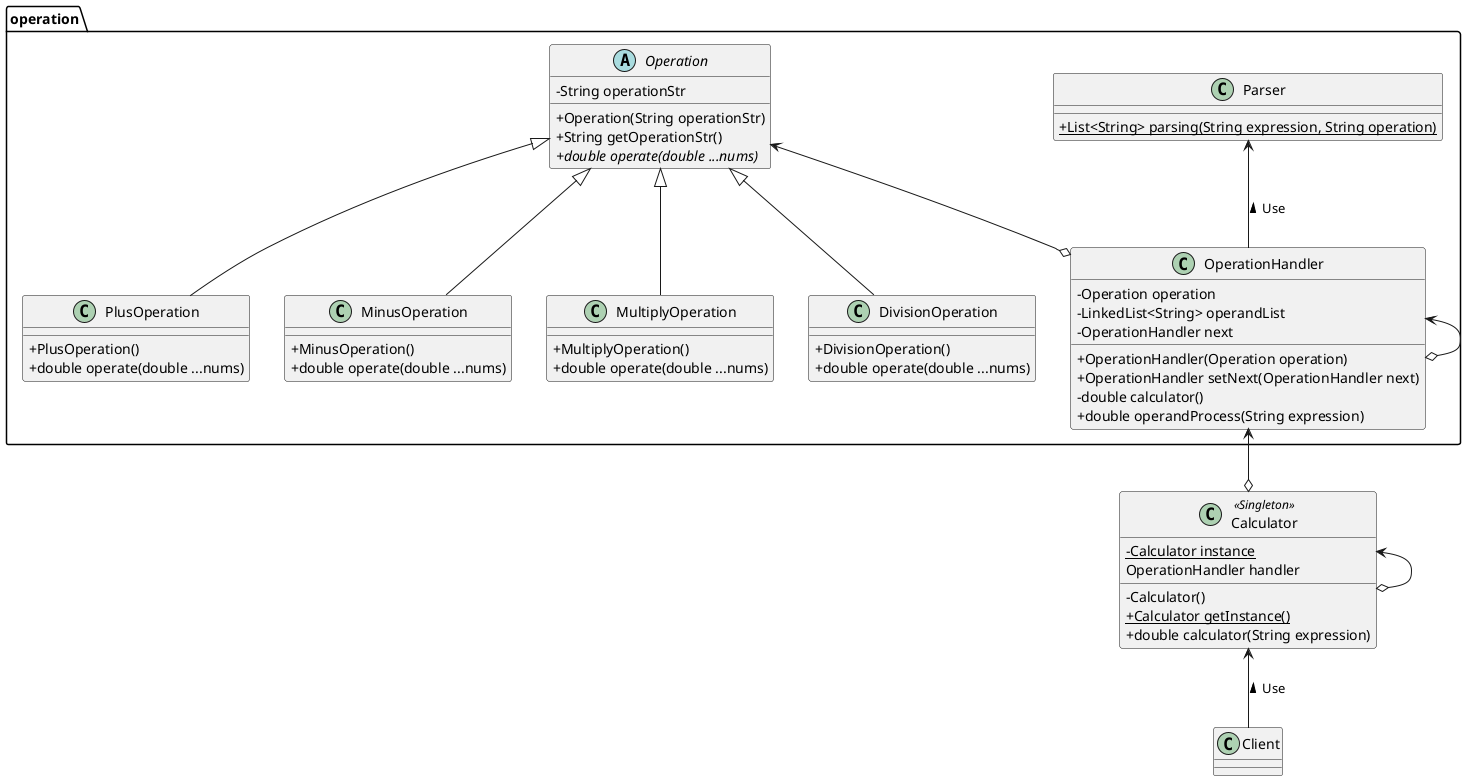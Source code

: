 @startuml
skinparam classAttributeIconSize 0

class Calculator << Singleton >> {
	- {static} Calculator instance
	OperationHandler handler

	-Calculator()
	+{static} Calculator getInstance()
	+ double calculator(String expression)
}


package operation {
class Parser {
	+ {static} List<String> parsing(String expression, String operation)
}

class OperationHandler {
	-Operation operation
	-LinkedList<String> operandList
	-OperationHandler next

	+OperationHandler(Operation operation)
	+OperationHandler setNext(OperationHandler next)
	-double calculator()
	+double operandProcess(String expression)
}


abstract class Operation {
	- String operationStr

	+Operation(String operationStr)
	+String getOperationStr()
	+ {abstract} double operate(double ...nums)
}

class PlusOperation {
	+ PlusOperation()
	+double operate(double ...nums)
}

class MinusOperation {
	+ MinusOperation()
	+double operate(double ...nums)
}

class MultiplyOperation {
	+ MultiplyOperation()
	+double operate(double ...nums)
}

class DivisionOperation {
	+ DivisionOperation()
	+double operate(double ...nums)
}
}


Operation <|-- PlusOperation
Operation <|-- MinusOperation
Operation <|-- MultiplyOperation
Operation <|-- DivisionOperation

Calculator <--o Calculator
Calculator <-- Client : Use <

OperationHandler <--o OperationHandler
OperationHandler <-down-o Calculator
Parser <-down- OperationHandler : Use <
Operation <--o OperationHandler


@enduml